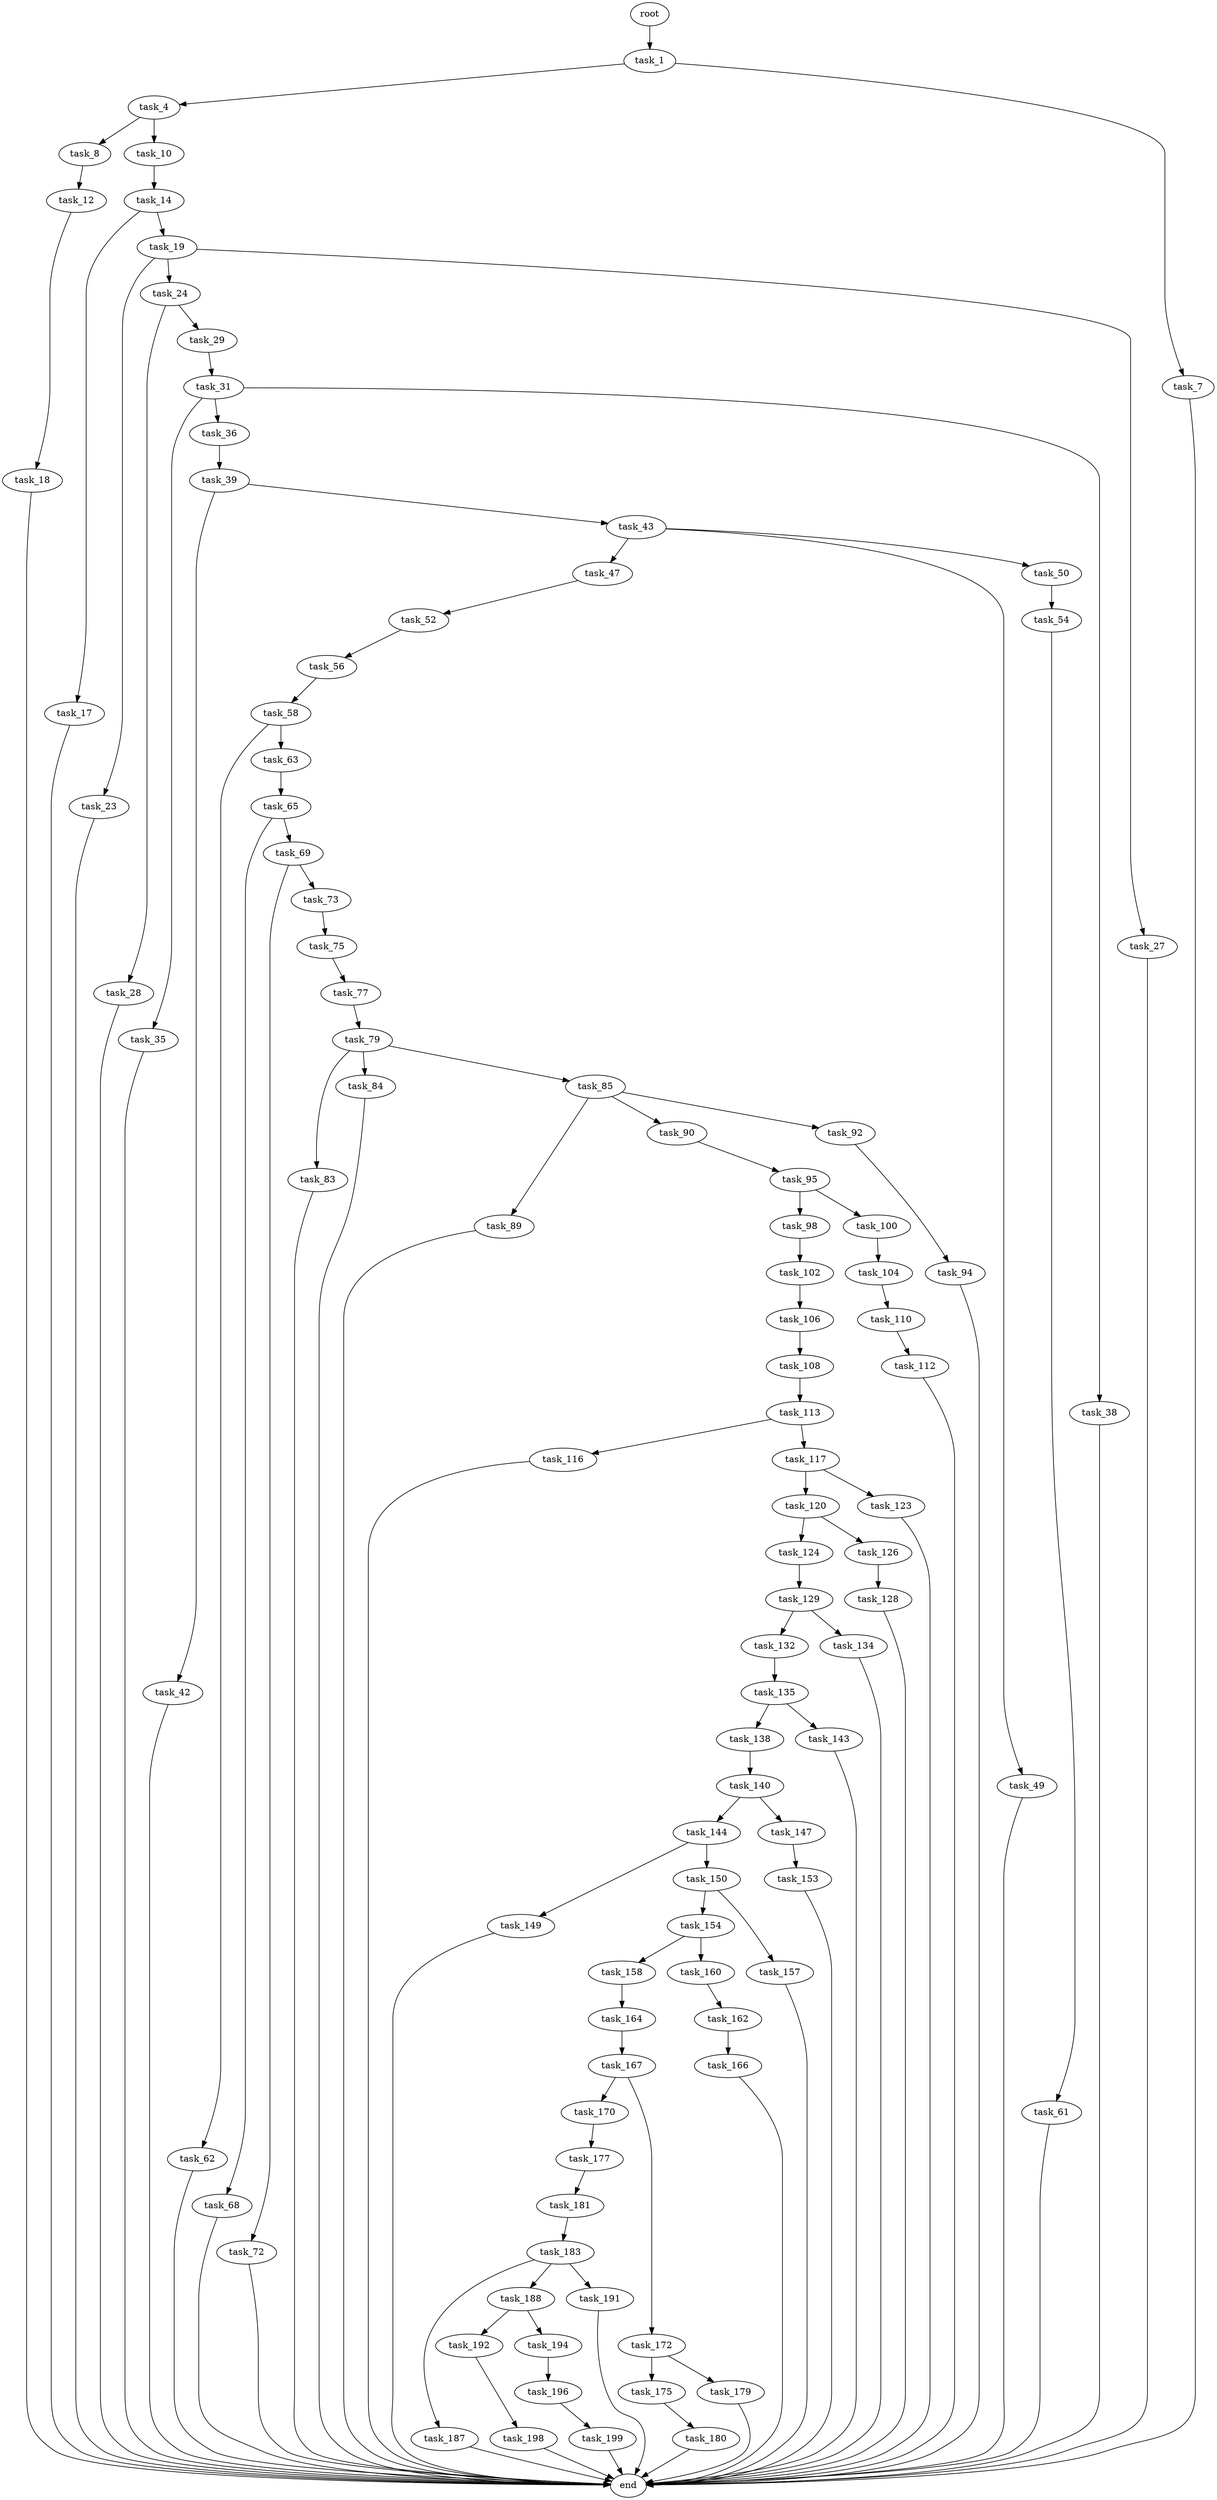 digraph G {
  root [size="0.000000"];
  task_1 [size="782757789696.000000"];
  task_4 [size="68719476736.000000"];
  task_7 [size="1046283107489.000000"];
  task_8 [size="44826630483.000000"];
  task_10 [size="1367755810259.000000"];
  task_12 [size="8589934592.000000"];
  task_14 [size="246166795370.000000"];
  task_17 [size="1135153035.000000"];
  task_18 [size="328463150874.000000"];
  task_19 [size="17601832961.000000"];
  task_23 [size="134217728000.000000"];
  task_24 [size="471142704793.000000"];
  task_27 [size="3911300575.000000"];
  task_28 [size="42441748383.000000"];
  task_29 [size="28991029248.000000"];
  task_31 [size="21912046898.000000"];
  task_35 [size="12549810939.000000"];
  task_36 [size="130955193153.000000"];
  task_38 [size="385269380040.000000"];
  task_39 [size="134217728000.000000"];
  task_42 [size="123306868096.000000"];
  task_43 [size="14110390207.000000"];
  task_47 [size="1073741824000.000000"];
  task_49 [size="276486710858.000000"];
  task_50 [size="88316079485.000000"];
  task_52 [size="549755813888.000000"];
  task_54 [size="13242924366.000000"];
  task_56 [size="10094916723.000000"];
  task_58 [size="1162387804.000000"];
  task_61 [size="152783754156.000000"];
  task_62 [size="475563573823.000000"];
  task_63 [size="16766721574.000000"];
  task_65 [size="6258008256.000000"];
  task_68 [size="16760344730.000000"];
  task_69 [size="18054816955.000000"];
  task_72 [size="368293445632.000000"];
  task_73 [size="1073741824000.000000"];
  task_75 [size="231928233984.000000"];
  task_77 [size="68719476736.000000"];
  task_79 [size="880366468649.000000"];
  task_83 [size="17234835957.000000"];
  task_84 [size="29719370331.000000"];
  task_85 [size="8589934592.000000"];
  task_89 [size="28991029248.000000"];
  task_90 [size="8589934592.000000"];
  task_92 [size="25644267861.000000"];
  task_94 [size="134217728000.000000"];
  task_95 [size="24772600590.000000"];
  task_98 [size="2402120350.000000"];
  task_100 [size="35036725632.000000"];
  task_102 [size="134217728000.000000"];
  task_104 [size="324618886811.000000"];
  task_106 [size="549755813888.000000"];
  task_108 [size="549755813888.000000"];
  task_110 [size="27076615637.000000"];
  task_112 [size="68719476736.000000"];
  task_113 [size="281769180.000000"];
  task_116 [size="8173801803.000000"];
  task_117 [size="472113250645.000000"];
  task_120 [size="9624093343.000000"];
  task_123 [size="68719476736.000000"];
  task_124 [size="782757789696.000000"];
  task_126 [size="3295730452.000000"];
  task_128 [size="1085924662246.000000"];
  task_129 [size="26260235283.000000"];
  task_132 [size="7093080818.000000"];
  task_134 [size="1460436059.000000"];
  task_135 [size="37363629679.000000"];
  task_138 [size="20320393973.000000"];
  task_140 [size="28991029248.000000"];
  task_143 [size="231928233984.000000"];
  task_144 [size="34082307845.000000"];
  task_147 [size="871536427923.000000"];
  task_149 [size="86487988264.000000"];
  task_150 [size="549755813888.000000"];
  task_153 [size="41424980500.000000"];
  task_154 [size="8333309764.000000"];
  task_157 [size="43673880834.000000"];
  task_158 [size="103350543882.000000"];
  task_160 [size="1073741824000.000000"];
  task_162 [size="19263546506.000000"];
  task_164 [size="12853837900.000000"];
  task_166 [size="165730505350.000000"];
  task_167 [size="751260356839.000000"];
  task_170 [size="12416971690.000000"];
  task_172 [size="18728233233.000000"];
  task_175 [size="68719476736.000000"];
  task_177 [size="493317117939.000000"];
  task_179 [size="1440394398.000000"];
  task_180 [size="782757789696.000000"];
  task_181 [size="231928233984.000000"];
  task_183 [size="68719476736.000000"];
  task_187 [size="274100231305.000000"];
  task_188 [size="8589934592.000000"];
  task_191 [size="200866756176.000000"];
  task_192 [size="28991029248.000000"];
  task_194 [size="301790057356.000000"];
  task_196 [size="107911530416.000000"];
  task_198 [size="59887285935.000000"];
  task_199 [size="68719476736.000000"];
  end [size="0.000000"];

  root -> task_1 [size="1.000000"];
  task_1 -> task_4 [size="679477248.000000"];
  task_1 -> task_7 [size="679477248.000000"];
  task_4 -> task_8 [size="134217728.000000"];
  task_4 -> task_10 [size="134217728.000000"];
  task_7 -> end [size="1.000000"];
  task_8 -> task_12 [size="75497472.000000"];
  task_10 -> task_14 [size="838860800.000000"];
  task_12 -> task_18 [size="33554432.000000"];
  task_14 -> task_17 [size="209715200.000000"];
  task_14 -> task_19 [size="209715200.000000"];
  task_17 -> end [size="1.000000"];
  task_18 -> end [size="1.000000"];
  task_19 -> task_23 [size="838860800.000000"];
  task_19 -> task_24 [size="838860800.000000"];
  task_19 -> task_27 [size="838860800.000000"];
  task_23 -> end [size="1.000000"];
  task_24 -> task_28 [size="411041792.000000"];
  task_24 -> task_29 [size="411041792.000000"];
  task_27 -> end [size="1.000000"];
  task_28 -> end [size="1.000000"];
  task_29 -> task_31 [size="75497472.000000"];
  task_31 -> task_35 [size="679477248.000000"];
  task_31 -> task_36 [size="679477248.000000"];
  task_31 -> task_38 [size="679477248.000000"];
  task_35 -> end [size="1.000000"];
  task_36 -> task_39 [size="209715200.000000"];
  task_38 -> end [size="1.000000"];
  task_39 -> task_42 [size="209715200.000000"];
  task_39 -> task_43 [size="209715200.000000"];
  task_42 -> end [size="1.000000"];
  task_43 -> task_47 [size="411041792.000000"];
  task_43 -> task_49 [size="411041792.000000"];
  task_43 -> task_50 [size="411041792.000000"];
  task_47 -> task_52 [size="838860800.000000"];
  task_49 -> end [size="1.000000"];
  task_50 -> task_54 [size="209715200.000000"];
  task_52 -> task_56 [size="536870912.000000"];
  task_54 -> task_61 [size="536870912.000000"];
  task_56 -> task_58 [size="209715200.000000"];
  task_58 -> task_62 [size="33554432.000000"];
  task_58 -> task_63 [size="33554432.000000"];
  task_61 -> end [size="1.000000"];
  task_62 -> end [size="1.000000"];
  task_63 -> task_65 [size="536870912.000000"];
  task_65 -> task_68 [size="209715200.000000"];
  task_65 -> task_69 [size="209715200.000000"];
  task_68 -> end [size="1.000000"];
  task_69 -> task_72 [size="75497472.000000"];
  task_69 -> task_73 [size="75497472.000000"];
  task_72 -> end [size="1.000000"];
  task_73 -> task_75 [size="838860800.000000"];
  task_75 -> task_77 [size="301989888.000000"];
  task_77 -> task_79 [size="134217728.000000"];
  task_79 -> task_83 [size="679477248.000000"];
  task_79 -> task_84 [size="679477248.000000"];
  task_79 -> task_85 [size="679477248.000000"];
  task_83 -> end [size="1.000000"];
  task_84 -> end [size="1.000000"];
  task_85 -> task_89 [size="33554432.000000"];
  task_85 -> task_90 [size="33554432.000000"];
  task_85 -> task_92 [size="33554432.000000"];
  task_89 -> end [size="1.000000"];
  task_90 -> task_95 [size="33554432.000000"];
  task_92 -> task_94 [size="75497472.000000"];
  task_94 -> end [size="1.000000"];
  task_95 -> task_98 [size="411041792.000000"];
  task_95 -> task_100 [size="411041792.000000"];
  task_98 -> task_102 [size="134217728.000000"];
  task_100 -> task_104 [size="679477248.000000"];
  task_102 -> task_106 [size="209715200.000000"];
  task_104 -> task_110 [size="301989888.000000"];
  task_106 -> task_108 [size="536870912.000000"];
  task_108 -> task_113 [size="536870912.000000"];
  task_110 -> task_112 [size="536870912.000000"];
  task_112 -> end [size="1.000000"];
  task_113 -> task_116 [size="33554432.000000"];
  task_113 -> task_117 [size="33554432.000000"];
  task_116 -> end [size="1.000000"];
  task_117 -> task_120 [size="536870912.000000"];
  task_117 -> task_123 [size="536870912.000000"];
  task_120 -> task_124 [size="536870912.000000"];
  task_120 -> task_126 [size="536870912.000000"];
  task_123 -> end [size="1.000000"];
  task_124 -> task_129 [size="679477248.000000"];
  task_126 -> task_128 [size="301989888.000000"];
  task_128 -> end [size="1.000000"];
  task_129 -> task_132 [size="33554432.000000"];
  task_129 -> task_134 [size="33554432.000000"];
  task_132 -> task_135 [size="134217728.000000"];
  task_134 -> end [size="1.000000"];
  task_135 -> task_138 [size="838860800.000000"];
  task_135 -> task_143 [size="838860800.000000"];
  task_138 -> task_140 [size="33554432.000000"];
  task_140 -> task_144 [size="75497472.000000"];
  task_140 -> task_147 [size="75497472.000000"];
  task_143 -> end [size="1.000000"];
  task_144 -> task_149 [size="134217728.000000"];
  task_144 -> task_150 [size="134217728.000000"];
  task_147 -> task_153 [size="536870912.000000"];
  task_149 -> end [size="1.000000"];
  task_150 -> task_154 [size="536870912.000000"];
  task_150 -> task_157 [size="536870912.000000"];
  task_153 -> end [size="1.000000"];
  task_154 -> task_158 [size="134217728.000000"];
  task_154 -> task_160 [size="134217728.000000"];
  task_157 -> end [size="1.000000"];
  task_158 -> task_164 [size="134217728.000000"];
  task_160 -> task_162 [size="838860800.000000"];
  task_162 -> task_166 [size="411041792.000000"];
  task_164 -> task_167 [size="536870912.000000"];
  task_166 -> end [size="1.000000"];
  task_167 -> task_170 [size="838860800.000000"];
  task_167 -> task_172 [size="838860800.000000"];
  task_170 -> task_177 [size="209715200.000000"];
  task_172 -> task_175 [size="301989888.000000"];
  task_172 -> task_179 [size="301989888.000000"];
  task_175 -> task_180 [size="134217728.000000"];
  task_177 -> task_181 [size="411041792.000000"];
  task_179 -> end [size="1.000000"];
  task_180 -> end [size="1.000000"];
  task_181 -> task_183 [size="301989888.000000"];
  task_183 -> task_187 [size="134217728.000000"];
  task_183 -> task_188 [size="134217728.000000"];
  task_183 -> task_191 [size="134217728.000000"];
  task_187 -> end [size="1.000000"];
  task_188 -> task_192 [size="33554432.000000"];
  task_188 -> task_194 [size="33554432.000000"];
  task_191 -> end [size="1.000000"];
  task_192 -> task_198 [size="75497472.000000"];
  task_194 -> task_196 [size="411041792.000000"];
  task_196 -> task_199 [size="75497472.000000"];
  task_198 -> end [size="1.000000"];
  task_199 -> end [size="1.000000"];
}
